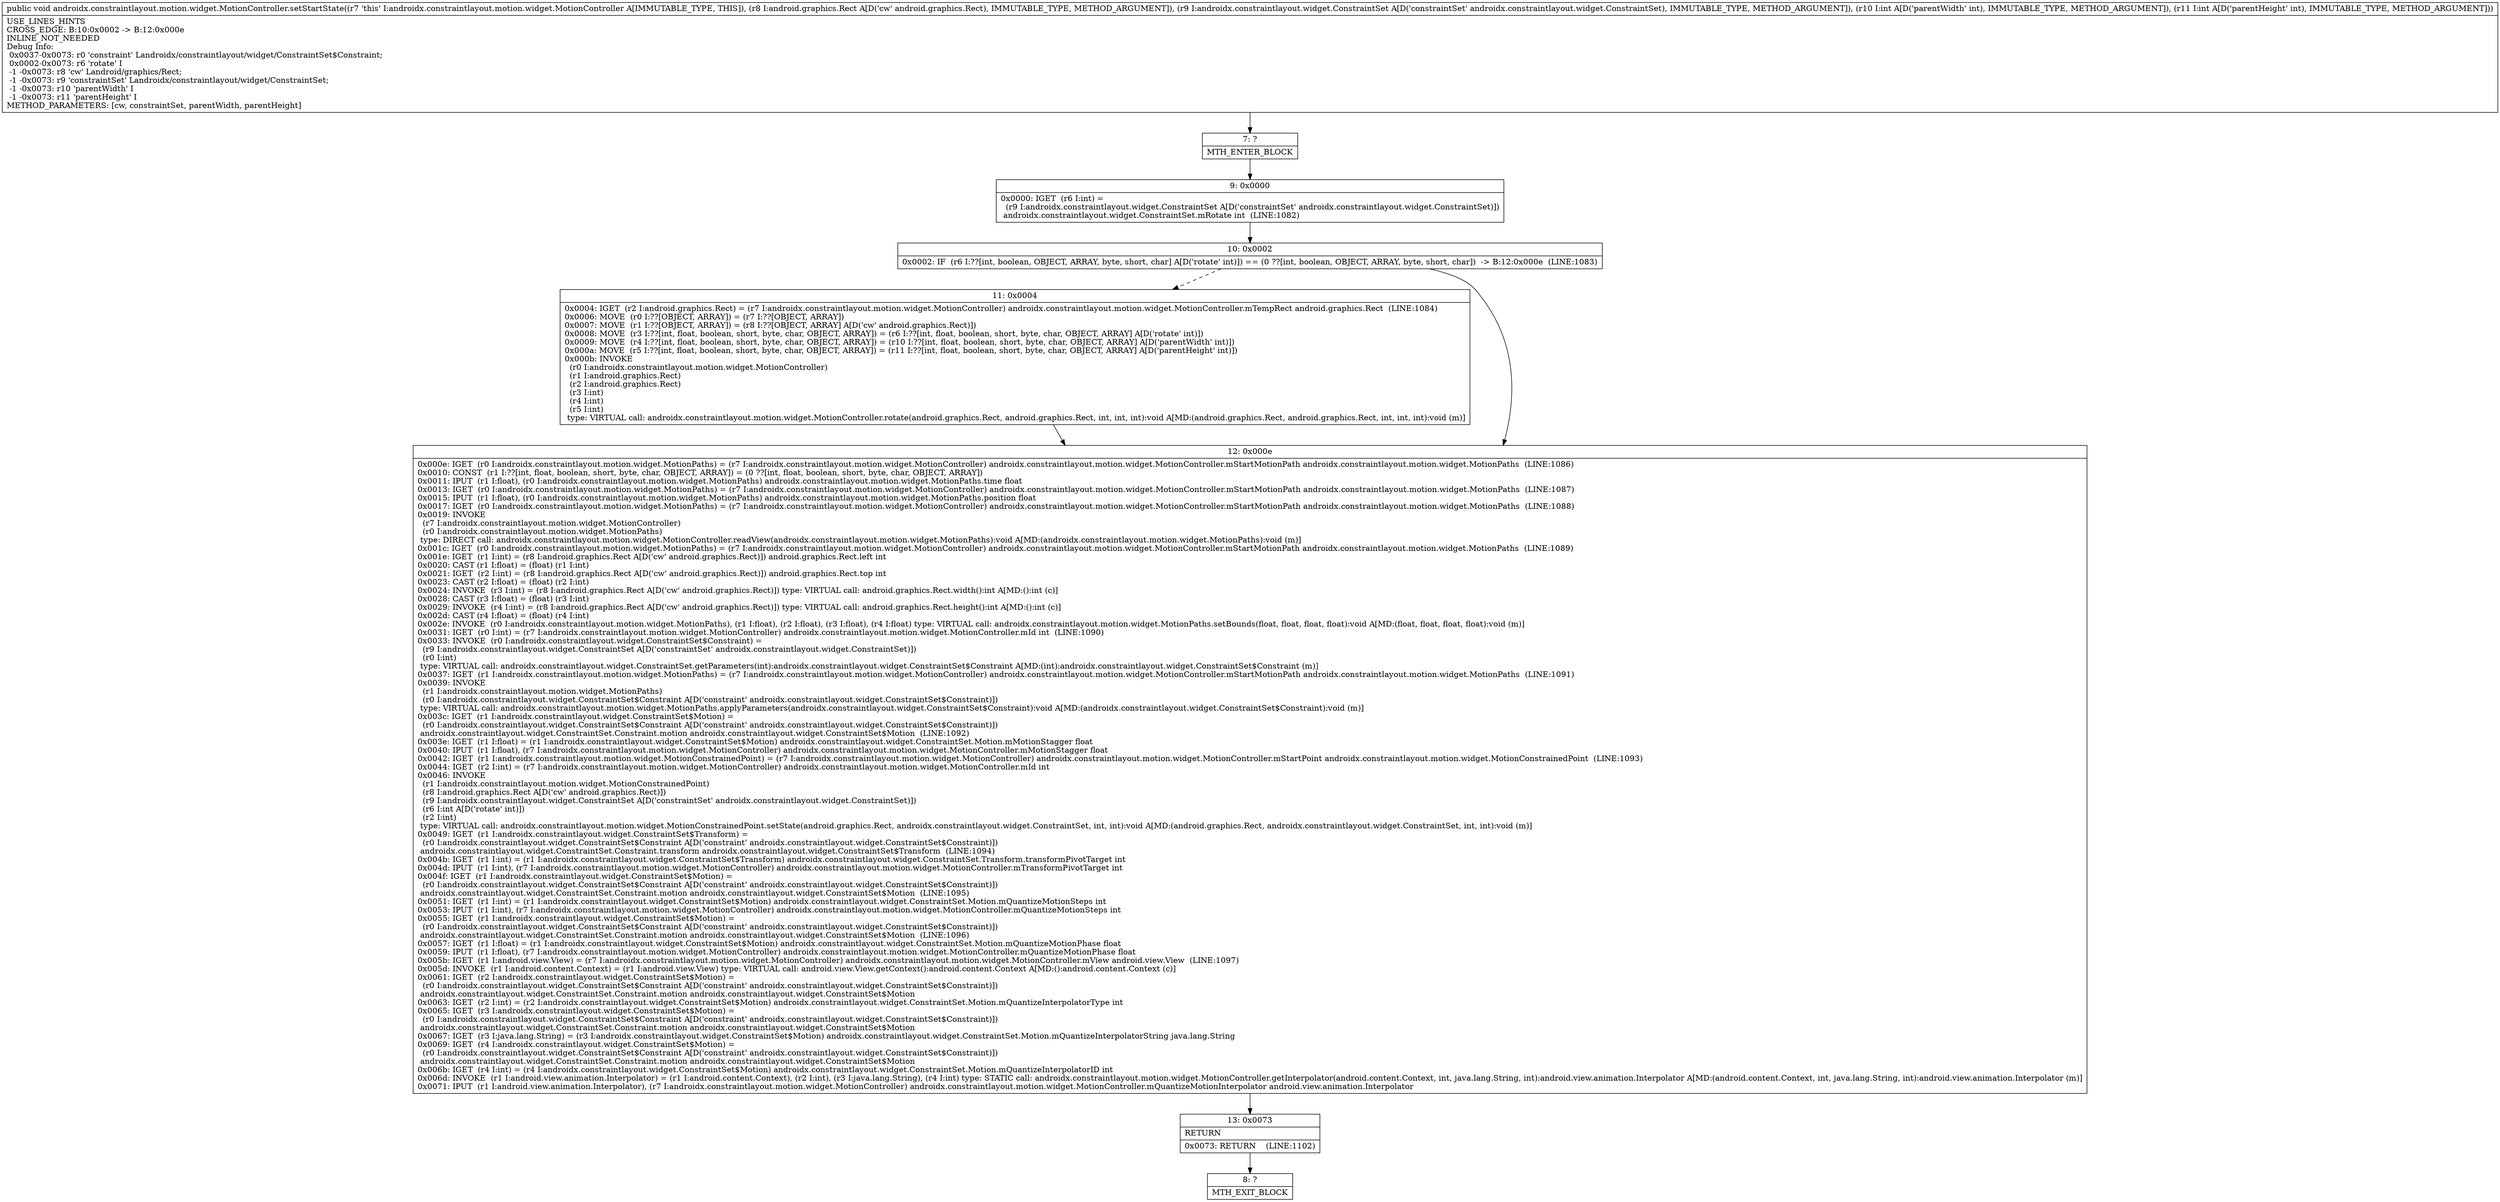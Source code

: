 digraph "CFG forandroidx.constraintlayout.motion.widget.MotionController.setStartState(Landroid\/graphics\/Rect;Landroidx\/constraintlayout\/widget\/ConstraintSet;II)V" {
Node_7 [shape=record,label="{7\:\ ?|MTH_ENTER_BLOCK\l}"];
Node_9 [shape=record,label="{9\:\ 0x0000|0x0000: IGET  (r6 I:int) = \l  (r9 I:androidx.constraintlayout.widget.ConstraintSet A[D('constraintSet' androidx.constraintlayout.widget.ConstraintSet)])\l androidx.constraintlayout.widget.ConstraintSet.mRotate int  (LINE:1082)\l}"];
Node_10 [shape=record,label="{10\:\ 0x0002|0x0002: IF  (r6 I:??[int, boolean, OBJECT, ARRAY, byte, short, char] A[D('rotate' int)]) == (0 ??[int, boolean, OBJECT, ARRAY, byte, short, char])  \-\> B:12:0x000e  (LINE:1083)\l}"];
Node_11 [shape=record,label="{11\:\ 0x0004|0x0004: IGET  (r2 I:android.graphics.Rect) = (r7 I:androidx.constraintlayout.motion.widget.MotionController) androidx.constraintlayout.motion.widget.MotionController.mTempRect android.graphics.Rect  (LINE:1084)\l0x0006: MOVE  (r0 I:??[OBJECT, ARRAY]) = (r7 I:??[OBJECT, ARRAY]) \l0x0007: MOVE  (r1 I:??[OBJECT, ARRAY]) = (r8 I:??[OBJECT, ARRAY] A[D('cw' android.graphics.Rect)]) \l0x0008: MOVE  (r3 I:??[int, float, boolean, short, byte, char, OBJECT, ARRAY]) = (r6 I:??[int, float, boolean, short, byte, char, OBJECT, ARRAY] A[D('rotate' int)]) \l0x0009: MOVE  (r4 I:??[int, float, boolean, short, byte, char, OBJECT, ARRAY]) = (r10 I:??[int, float, boolean, short, byte, char, OBJECT, ARRAY] A[D('parentWidth' int)]) \l0x000a: MOVE  (r5 I:??[int, float, boolean, short, byte, char, OBJECT, ARRAY]) = (r11 I:??[int, float, boolean, short, byte, char, OBJECT, ARRAY] A[D('parentHeight' int)]) \l0x000b: INVOKE  \l  (r0 I:androidx.constraintlayout.motion.widget.MotionController)\l  (r1 I:android.graphics.Rect)\l  (r2 I:android.graphics.Rect)\l  (r3 I:int)\l  (r4 I:int)\l  (r5 I:int)\l type: VIRTUAL call: androidx.constraintlayout.motion.widget.MotionController.rotate(android.graphics.Rect, android.graphics.Rect, int, int, int):void A[MD:(android.graphics.Rect, android.graphics.Rect, int, int, int):void (m)]\l}"];
Node_12 [shape=record,label="{12\:\ 0x000e|0x000e: IGET  (r0 I:androidx.constraintlayout.motion.widget.MotionPaths) = (r7 I:androidx.constraintlayout.motion.widget.MotionController) androidx.constraintlayout.motion.widget.MotionController.mStartMotionPath androidx.constraintlayout.motion.widget.MotionPaths  (LINE:1086)\l0x0010: CONST  (r1 I:??[int, float, boolean, short, byte, char, OBJECT, ARRAY]) = (0 ??[int, float, boolean, short, byte, char, OBJECT, ARRAY]) \l0x0011: IPUT  (r1 I:float), (r0 I:androidx.constraintlayout.motion.widget.MotionPaths) androidx.constraintlayout.motion.widget.MotionPaths.time float \l0x0013: IGET  (r0 I:androidx.constraintlayout.motion.widget.MotionPaths) = (r7 I:androidx.constraintlayout.motion.widget.MotionController) androidx.constraintlayout.motion.widget.MotionController.mStartMotionPath androidx.constraintlayout.motion.widget.MotionPaths  (LINE:1087)\l0x0015: IPUT  (r1 I:float), (r0 I:androidx.constraintlayout.motion.widget.MotionPaths) androidx.constraintlayout.motion.widget.MotionPaths.position float \l0x0017: IGET  (r0 I:androidx.constraintlayout.motion.widget.MotionPaths) = (r7 I:androidx.constraintlayout.motion.widget.MotionController) androidx.constraintlayout.motion.widget.MotionController.mStartMotionPath androidx.constraintlayout.motion.widget.MotionPaths  (LINE:1088)\l0x0019: INVOKE  \l  (r7 I:androidx.constraintlayout.motion.widget.MotionController)\l  (r0 I:androidx.constraintlayout.motion.widget.MotionPaths)\l type: DIRECT call: androidx.constraintlayout.motion.widget.MotionController.readView(androidx.constraintlayout.motion.widget.MotionPaths):void A[MD:(androidx.constraintlayout.motion.widget.MotionPaths):void (m)]\l0x001c: IGET  (r0 I:androidx.constraintlayout.motion.widget.MotionPaths) = (r7 I:androidx.constraintlayout.motion.widget.MotionController) androidx.constraintlayout.motion.widget.MotionController.mStartMotionPath androidx.constraintlayout.motion.widget.MotionPaths  (LINE:1089)\l0x001e: IGET  (r1 I:int) = (r8 I:android.graphics.Rect A[D('cw' android.graphics.Rect)]) android.graphics.Rect.left int \l0x0020: CAST (r1 I:float) = (float) (r1 I:int) \l0x0021: IGET  (r2 I:int) = (r8 I:android.graphics.Rect A[D('cw' android.graphics.Rect)]) android.graphics.Rect.top int \l0x0023: CAST (r2 I:float) = (float) (r2 I:int) \l0x0024: INVOKE  (r3 I:int) = (r8 I:android.graphics.Rect A[D('cw' android.graphics.Rect)]) type: VIRTUAL call: android.graphics.Rect.width():int A[MD:():int (c)]\l0x0028: CAST (r3 I:float) = (float) (r3 I:int) \l0x0029: INVOKE  (r4 I:int) = (r8 I:android.graphics.Rect A[D('cw' android.graphics.Rect)]) type: VIRTUAL call: android.graphics.Rect.height():int A[MD:():int (c)]\l0x002d: CAST (r4 I:float) = (float) (r4 I:int) \l0x002e: INVOKE  (r0 I:androidx.constraintlayout.motion.widget.MotionPaths), (r1 I:float), (r2 I:float), (r3 I:float), (r4 I:float) type: VIRTUAL call: androidx.constraintlayout.motion.widget.MotionPaths.setBounds(float, float, float, float):void A[MD:(float, float, float, float):void (m)]\l0x0031: IGET  (r0 I:int) = (r7 I:androidx.constraintlayout.motion.widget.MotionController) androidx.constraintlayout.motion.widget.MotionController.mId int  (LINE:1090)\l0x0033: INVOKE  (r0 I:androidx.constraintlayout.widget.ConstraintSet$Constraint) = \l  (r9 I:androidx.constraintlayout.widget.ConstraintSet A[D('constraintSet' androidx.constraintlayout.widget.ConstraintSet)])\l  (r0 I:int)\l type: VIRTUAL call: androidx.constraintlayout.widget.ConstraintSet.getParameters(int):androidx.constraintlayout.widget.ConstraintSet$Constraint A[MD:(int):androidx.constraintlayout.widget.ConstraintSet$Constraint (m)]\l0x0037: IGET  (r1 I:androidx.constraintlayout.motion.widget.MotionPaths) = (r7 I:androidx.constraintlayout.motion.widget.MotionController) androidx.constraintlayout.motion.widget.MotionController.mStartMotionPath androidx.constraintlayout.motion.widget.MotionPaths  (LINE:1091)\l0x0039: INVOKE  \l  (r1 I:androidx.constraintlayout.motion.widget.MotionPaths)\l  (r0 I:androidx.constraintlayout.widget.ConstraintSet$Constraint A[D('constraint' androidx.constraintlayout.widget.ConstraintSet$Constraint)])\l type: VIRTUAL call: androidx.constraintlayout.motion.widget.MotionPaths.applyParameters(androidx.constraintlayout.widget.ConstraintSet$Constraint):void A[MD:(androidx.constraintlayout.widget.ConstraintSet$Constraint):void (m)]\l0x003c: IGET  (r1 I:androidx.constraintlayout.widget.ConstraintSet$Motion) = \l  (r0 I:androidx.constraintlayout.widget.ConstraintSet$Constraint A[D('constraint' androidx.constraintlayout.widget.ConstraintSet$Constraint)])\l androidx.constraintlayout.widget.ConstraintSet.Constraint.motion androidx.constraintlayout.widget.ConstraintSet$Motion  (LINE:1092)\l0x003e: IGET  (r1 I:float) = (r1 I:androidx.constraintlayout.widget.ConstraintSet$Motion) androidx.constraintlayout.widget.ConstraintSet.Motion.mMotionStagger float \l0x0040: IPUT  (r1 I:float), (r7 I:androidx.constraintlayout.motion.widget.MotionController) androidx.constraintlayout.motion.widget.MotionController.mMotionStagger float \l0x0042: IGET  (r1 I:androidx.constraintlayout.motion.widget.MotionConstrainedPoint) = (r7 I:androidx.constraintlayout.motion.widget.MotionController) androidx.constraintlayout.motion.widget.MotionController.mStartPoint androidx.constraintlayout.motion.widget.MotionConstrainedPoint  (LINE:1093)\l0x0044: IGET  (r2 I:int) = (r7 I:androidx.constraintlayout.motion.widget.MotionController) androidx.constraintlayout.motion.widget.MotionController.mId int \l0x0046: INVOKE  \l  (r1 I:androidx.constraintlayout.motion.widget.MotionConstrainedPoint)\l  (r8 I:android.graphics.Rect A[D('cw' android.graphics.Rect)])\l  (r9 I:androidx.constraintlayout.widget.ConstraintSet A[D('constraintSet' androidx.constraintlayout.widget.ConstraintSet)])\l  (r6 I:int A[D('rotate' int)])\l  (r2 I:int)\l type: VIRTUAL call: androidx.constraintlayout.motion.widget.MotionConstrainedPoint.setState(android.graphics.Rect, androidx.constraintlayout.widget.ConstraintSet, int, int):void A[MD:(android.graphics.Rect, androidx.constraintlayout.widget.ConstraintSet, int, int):void (m)]\l0x0049: IGET  (r1 I:androidx.constraintlayout.widget.ConstraintSet$Transform) = \l  (r0 I:androidx.constraintlayout.widget.ConstraintSet$Constraint A[D('constraint' androidx.constraintlayout.widget.ConstraintSet$Constraint)])\l androidx.constraintlayout.widget.ConstraintSet.Constraint.transform androidx.constraintlayout.widget.ConstraintSet$Transform  (LINE:1094)\l0x004b: IGET  (r1 I:int) = (r1 I:androidx.constraintlayout.widget.ConstraintSet$Transform) androidx.constraintlayout.widget.ConstraintSet.Transform.transformPivotTarget int \l0x004d: IPUT  (r1 I:int), (r7 I:androidx.constraintlayout.motion.widget.MotionController) androidx.constraintlayout.motion.widget.MotionController.mTransformPivotTarget int \l0x004f: IGET  (r1 I:androidx.constraintlayout.widget.ConstraintSet$Motion) = \l  (r0 I:androidx.constraintlayout.widget.ConstraintSet$Constraint A[D('constraint' androidx.constraintlayout.widget.ConstraintSet$Constraint)])\l androidx.constraintlayout.widget.ConstraintSet.Constraint.motion androidx.constraintlayout.widget.ConstraintSet$Motion  (LINE:1095)\l0x0051: IGET  (r1 I:int) = (r1 I:androidx.constraintlayout.widget.ConstraintSet$Motion) androidx.constraintlayout.widget.ConstraintSet.Motion.mQuantizeMotionSteps int \l0x0053: IPUT  (r1 I:int), (r7 I:androidx.constraintlayout.motion.widget.MotionController) androidx.constraintlayout.motion.widget.MotionController.mQuantizeMotionSteps int \l0x0055: IGET  (r1 I:androidx.constraintlayout.widget.ConstraintSet$Motion) = \l  (r0 I:androidx.constraintlayout.widget.ConstraintSet$Constraint A[D('constraint' androidx.constraintlayout.widget.ConstraintSet$Constraint)])\l androidx.constraintlayout.widget.ConstraintSet.Constraint.motion androidx.constraintlayout.widget.ConstraintSet$Motion  (LINE:1096)\l0x0057: IGET  (r1 I:float) = (r1 I:androidx.constraintlayout.widget.ConstraintSet$Motion) androidx.constraintlayout.widget.ConstraintSet.Motion.mQuantizeMotionPhase float \l0x0059: IPUT  (r1 I:float), (r7 I:androidx.constraintlayout.motion.widget.MotionController) androidx.constraintlayout.motion.widget.MotionController.mQuantizeMotionPhase float \l0x005b: IGET  (r1 I:android.view.View) = (r7 I:androidx.constraintlayout.motion.widget.MotionController) androidx.constraintlayout.motion.widget.MotionController.mView android.view.View  (LINE:1097)\l0x005d: INVOKE  (r1 I:android.content.Context) = (r1 I:android.view.View) type: VIRTUAL call: android.view.View.getContext():android.content.Context A[MD:():android.content.Context (c)]\l0x0061: IGET  (r2 I:androidx.constraintlayout.widget.ConstraintSet$Motion) = \l  (r0 I:androidx.constraintlayout.widget.ConstraintSet$Constraint A[D('constraint' androidx.constraintlayout.widget.ConstraintSet$Constraint)])\l androidx.constraintlayout.widget.ConstraintSet.Constraint.motion androidx.constraintlayout.widget.ConstraintSet$Motion \l0x0063: IGET  (r2 I:int) = (r2 I:androidx.constraintlayout.widget.ConstraintSet$Motion) androidx.constraintlayout.widget.ConstraintSet.Motion.mQuantizeInterpolatorType int \l0x0065: IGET  (r3 I:androidx.constraintlayout.widget.ConstraintSet$Motion) = \l  (r0 I:androidx.constraintlayout.widget.ConstraintSet$Constraint A[D('constraint' androidx.constraintlayout.widget.ConstraintSet$Constraint)])\l androidx.constraintlayout.widget.ConstraintSet.Constraint.motion androidx.constraintlayout.widget.ConstraintSet$Motion \l0x0067: IGET  (r3 I:java.lang.String) = (r3 I:androidx.constraintlayout.widget.ConstraintSet$Motion) androidx.constraintlayout.widget.ConstraintSet.Motion.mQuantizeInterpolatorString java.lang.String \l0x0069: IGET  (r4 I:androidx.constraintlayout.widget.ConstraintSet$Motion) = \l  (r0 I:androidx.constraintlayout.widget.ConstraintSet$Constraint A[D('constraint' androidx.constraintlayout.widget.ConstraintSet$Constraint)])\l androidx.constraintlayout.widget.ConstraintSet.Constraint.motion androidx.constraintlayout.widget.ConstraintSet$Motion \l0x006b: IGET  (r4 I:int) = (r4 I:androidx.constraintlayout.widget.ConstraintSet$Motion) androidx.constraintlayout.widget.ConstraintSet.Motion.mQuantizeInterpolatorID int \l0x006d: INVOKE  (r1 I:android.view.animation.Interpolator) = (r1 I:android.content.Context), (r2 I:int), (r3 I:java.lang.String), (r4 I:int) type: STATIC call: androidx.constraintlayout.motion.widget.MotionController.getInterpolator(android.content.Context, int, java.lang.String, int):android.view.animation.Interpolator A[MD:(android.content.Context, int, java.lang.String, int):android.view.animation.Interpolator (m)]\l0x0071: IPUT  (r1 I:android.view.animation.Interpolator), (r7 I:androidx.constraintlayout.motion.widget.MotionController) androidx.constraintlayout.motion.widget.MotionController.mQuantizeMotionInterpolator android.view.animation.Interpolator \l}"];
Node_13 [shape=record,label="{13\:\ 0x0073|RETURN\l|0x0073: RETURN    (LINE:1102)\l}"];
Node_8 [shape=record,label="{8\:\ ?|MTH_EXIT_BLOCK\l}"];
MethodNode[shape=record,label="{public void androidx.constraintlayout.motion.widget.MotionController.setStartState((r7 'this' I:androidx.constraintlayout.motion.widget.MotionController A[IMMUTABLE_TYPE, THIS]), (r8 I:android.graphics.Rect A[D('cw' android.graphics.Rect), IMMUTABLE_TYPE, METHOD_ARGUMENT]), (r9 I:androidx.constraintlayout.widget.ConstraintSet A[D('constraintSet' androidx.constraintlayout.widget.ConstraintSet), IMMUTABLE_TYPE, METHOD_ARGUMENT]), (r10 I:int A[D('parentWidth' int), IMMUTABLE_TYPE, METHOD_ARGUMENT]), (r11 I:int A[D('parentHeight' int), IMMUTABLE_TYPE, METHOD_ARGUMENT]))  | USE_LINES_HINTS\lCROSS_EDGE: B:10:0x0002 \-\> B:12:0x000e\lINLINE_NOT_NEEDED\lDebug Info:\l  0x0037\-0x0073: r0 'constraint' Landroidx\/constraintlayout\/widget\/ConstraintSet$Constraint;\l  0x0002\-0x0073: r6 'rotate' I\l  \-1 \-0x0073: r8 'cw' Landroid\/graphics\/Rect;\l  \-1 \-0x0073: r9 'constraintSet' Landroidx\/constraintlayout\/widget\/ConstraintSet;\l  \-1 \-0x0073: r10 'parentWidth' I\l  \-1 \-0x0073: r11 'parentHeight' I\lMETHOD_PARAMETERS: [cw, constraintSet, parentWidth, parentHeight]\l}"];
MethodNode -> Node_7;Node_7 -> Node_9;
Node_9 -> Node_10;
Node_10 -> Node_11[style=dashed];
Node_10 -> Node_12;
Node_11 -> Node_12;
Node_12 -> Node_13;
Node_13 -> Node_8;
}


